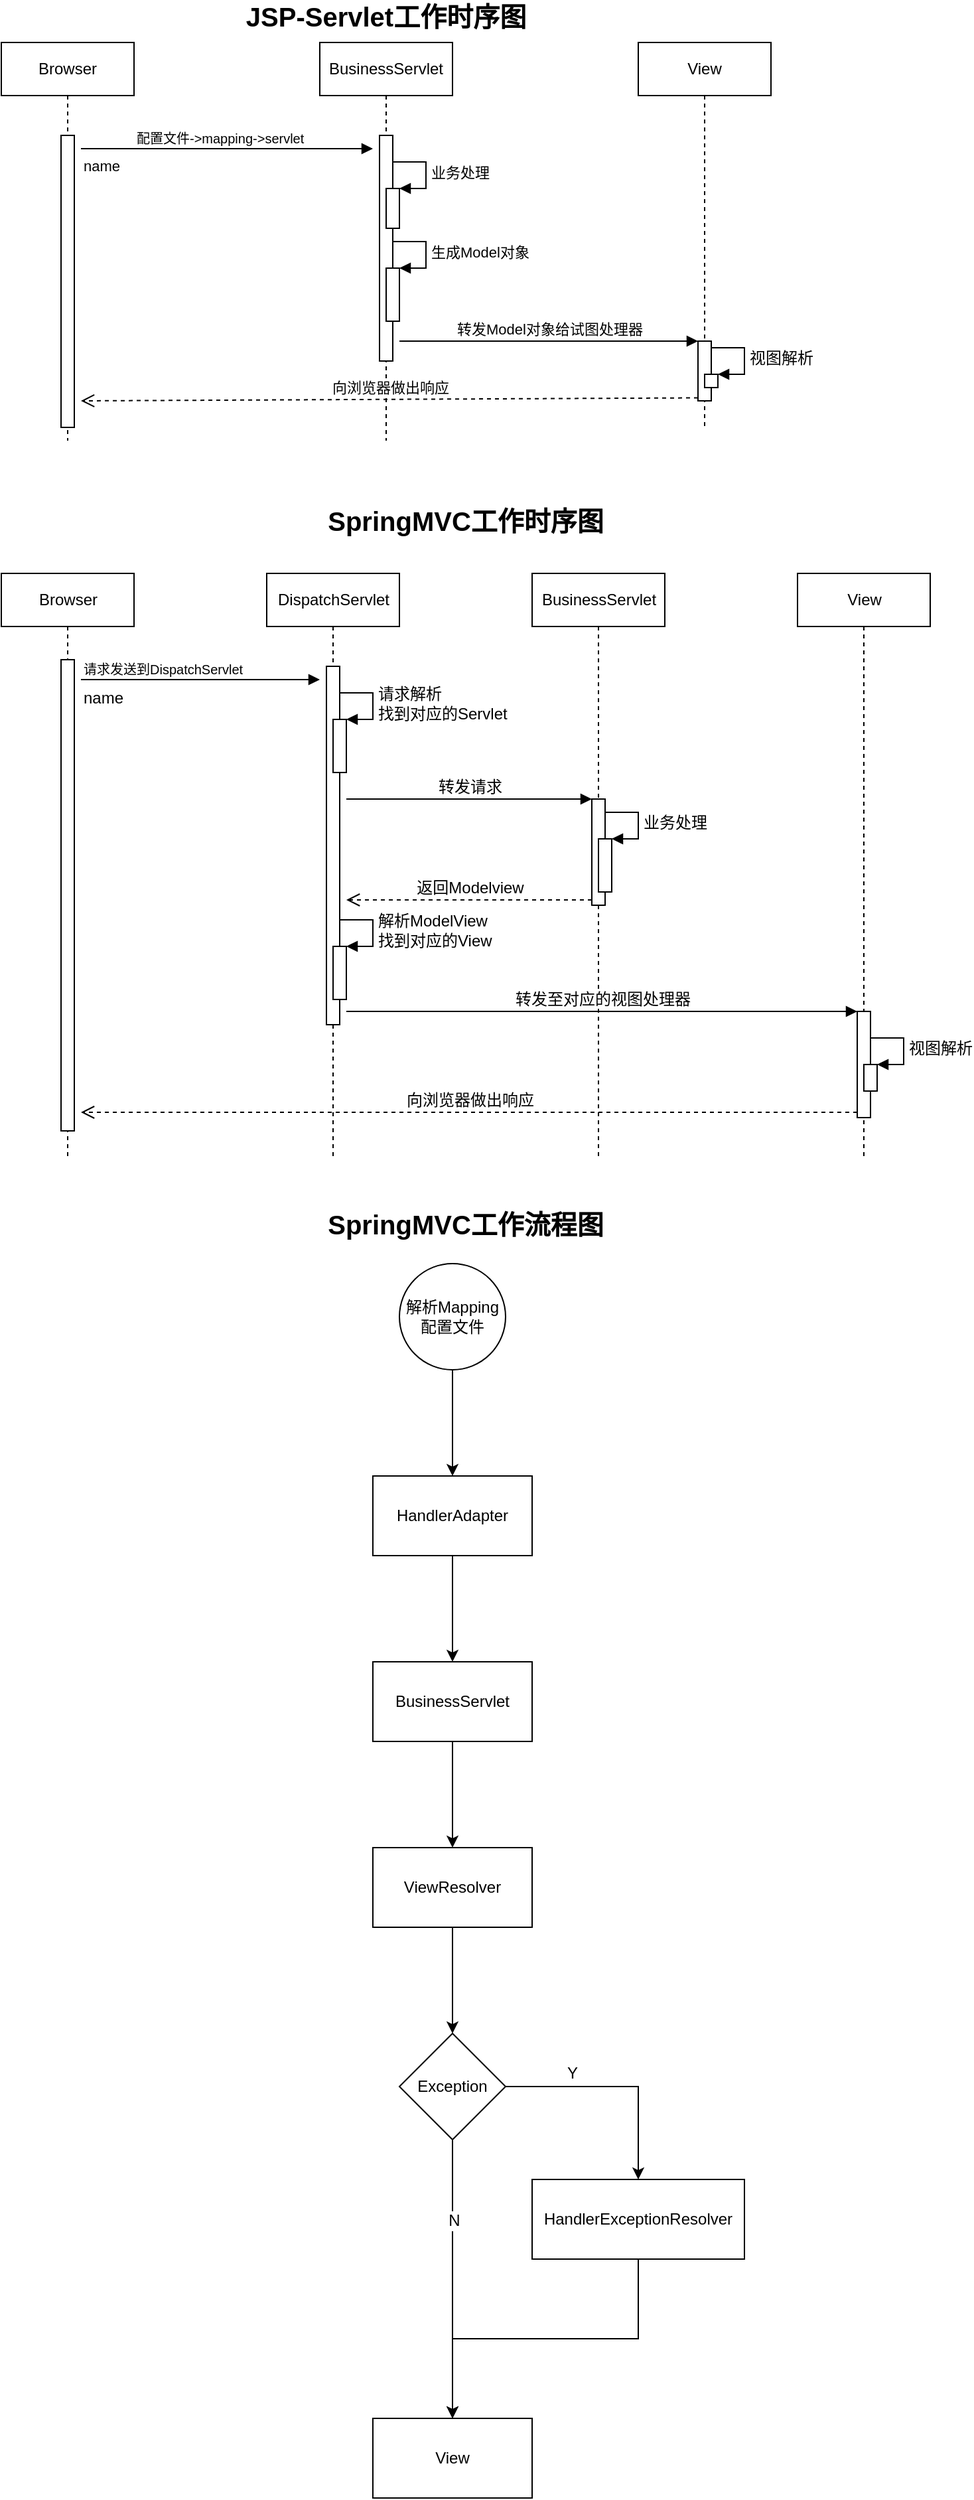 <mxfile version="9.3.1" type="device" userAgent="Mozilla/5.0 (Macintosh; Intel Mac OS X 10_14_1) AppleWebKit/537.36 (KHTML, like Gecko) draw.io/9.3.1 Chrome/66.0.336.181 Electron/3.0.6 Safari/537.36" editor="www.draw.io"><diagram id="8HdPPavlg0hs8LvCiRic" name="Page-1"><mxGraphModel dx="942" dy="750" grid="1" gridSize="10" guides="1" tooltips="1" connect="1" arrows="1" fold="1" page="1" pageScale="1" pageWidth="827" pageHeight="1169" background="#ffffff" math="0" shadow="0"><root><mxCell id="0"/><mxCell id="1" parent="0"/><mxCell id="2" value="Browser" style="shape=umlLifeline;perimeter=lifelinePerimeter;whiteSpace=wrap;html=1;container=1;collapsible=0;recursiveResize=0;outlineConnect=0;fontSize=12;" vertex="1" parent="1"><mxGeometry x="80" y="40" width="100" height="300" as="geometry"/></mxCell><mxCell id="5" value="" style="html=1;points=[];perimeter=orthogonalPerimeter;" vertex="1" parent="2"><mxGeometry x="45" y="70" width="10" height="220" as="geometry"/></mxCell><mxCell id="6" value="name" style="endArrow=block;endFill=1;html=1;edgeStyle=orthogonalEdgeStyle;align=left;verticalAlign=top;" edge="1" parent="2"><mxGeometry x="-1" relative="1" as="geometry"><mxPoint x="60" y="80" as="sourcePoint"/><mxPoint x="280" y="80" as="targetPoint"/></mxGeometry></mxCell><mxCell id="7" value="配置文件-&amp;gt;mapping-&amp;gt;servlet" style="resizable=0;html=1;align=left;verticalAlign=bottom;labelBackgroundColor=#ffffff;fontSize=10;" connectable="0" vertex="1" parent="6"><mxGeometry x="-1" relative="1" as="geometry"><mxPoint x="40" as="offset"/></mxGeometry></mxCell><mxCell id="3" value="BusinessServlet" style="shape=umlLifeline;perimeter=lifelinePerimeter;whiteSpace=wrap;html=1;container=1;collapsible=0;recursiveResize=0;outlineConnect=0;fontSize=12;" vertex="1" parent="1"><mxGeometry x="320" y="40" width="100" height="300" as="geometry"/></mxCell><mxCell id="8" value="" style="html=1;points=[];perimeter=orthogonalPerimeter;" vertex="1" parent="3"><mxGeometry x="45" y="70" width="10" height="170" as="geometry"/></mxCell><mxCell id="9" value="" style="html=1;points=[];perimeter=orthogonalPerimeter;" vertex="1" parent="3"><mxGeometry x="50" y="110" width="10" height="30" as="geometry"/></mxCell><mxCell id="10" value="业务处理" style="edgeStyle=orthogonalEdgeStyle;html=1;align=left;spacingLeft=2;endArrow=block;rounded=0;entryX=1;entryY=0;" edge="1" target="9" parent="3"><mxGeometry relative="1" as="geometry"><mxPoint x="55" y="90" as="sourcePoint"/><Array as="points"><mxPoint x="80" y="90"/></Array></mxGeometry></mxCell><mxCell id="11" value="" style="html=1;points=[];perimeter=orthogonalPerimeter;" vertex="1" parent="3"><mxGeometry x="50" y="170" width="10" height="40" as="geometry"/></mxCell><mxCell id="12" value="生成Model对象" style="edgeStyle=orthogonalEdgeStyle;html=1;align=left;spacingLeft=2;endArrow=block;rounded=0;entryX=1;entryY=0;" edge="1" target="11" parent="3"><mxGeometry relative="1" as="geometry"><mxPoint x="55" y="150" as="sourcePoint"/><Array as="points"><mxPoint x="80" y="150"/></Array></mxGeometry></mxCell><mxCell id="4" value="View" style="shape=umlLifeline;perimeter=lifelinePerimeter;whiteSpace=wrap;html=1;container=1;collapsible=0;recursiveResize=0;outlineConnect=0;fontSize=12;" vertex="1" parent="1"><mxGeometry x="560" y="40" width="100" height="290" as="geometry"/></mxCell><mxCell id="13" value="" style="html=1;points=[];perimeter=orthogonalPerimeter;" vertex="1" parent="4"><mxGeometry x="45" y="225" width="10" height="45" as="geometry"/></mxCell><mxCell id="14" value="转发Model对象给试图处理器" style="html=1;verticalAlign=bottom;endArrow=block;entryX=0;entryY=0;" edge="1" target="13" parent="4"><mxGeometry relative="1" as="geometry"><mxPoint x="-180" y="225" as="sourcePoint"/></mxGeometry></mxCell><mxCell id="15" value="向浏览器做出响应" style="html=1;verticalAlign=bottom;endArrow=open;dashed=1;endSize=8;exitX=0;exitY=0.95;" edge="1" source="13" parent="4"><mxGeometry relative="1" as="geometry"><mxPoint x="-420" y="270" as="targetPoint"/></mxGeometry></mxCell><mxCell id="16" value="JSP-Servlet工作时序图" style="text;html=1;strokeColor=none;fillColor=none;align=center;verticalAlign=middle;whiteSpace=wrap;rounded=0;fontStyle=1;fontSize=20;" vertex="1" parent="1"><mxGeometry x="80" y="10" width="580" height="20" as="geometry"/></mxCell><mxCell id="17" value="SpringMVC工作时序图" style="text;html=1;strokeColor=none;fillColor=none;align=center;verticalAlign=middle;whiteSpace=wrap;rounded=0;fontStyle=1;fontSize=20;" vertex="1" parent="1"><mxGeometry x="80" y="390" width="700" height="20" as="geometry"/></mxCell><mxCell id="18" value="Browser" style="shape=umlLifeline;perimeter=lifelinePerimeter;html=1;container=1;collapsible=0;recursiveResize=0;outlineConnect=0;fontSize=12;" vertex="1" parent="1"><mxGeometry x="80" y="440" width="100" height="440" as="geometry"/></mxCell><mxCell id="22" value="name" style="endArrow=block;endFill=1;html=1;edgeStyle=orthogonalEdgeStyle;align=left;verticalAlign=top;fontSize=12;" edge="1" parent="18"><mxGeometry x="-1" relative="1" as="geometry"><mxPoint x="60" y="80" as="sourcePoint"/><mxPoint x="240" y="80" as="targetPoint"/></mxGeometry></mxCell><mxCell id="23" value="请求发送到DispatchServlet" style="resizable=0;html=1;align=left;verticalAlign=bottom;labelBackgroundColor=#ffffff;fontSize=10;" connectable="0" vertex="1" parent="22"><mxGeometry x="-1" relative="1" as="geometry"/></mxCell><mxCell id="24" value="" style="html=1;points=[];perimeter=orthogonalPerimeter;fontSize=12;" vertex="1" parent="18"><mxGeometry x="45" y="65" width="10" height="355" as="geometry"/></mxCell><mxCell id="19" value="DispatchServlet" style="shape=umlLifeline;perimeter=lifelinePerimeter;html=1;container=1;collapsible=0;recursiveResize=0;outlineConnect=0;fontSize=12;" vertex="1" parent="1"><mxGeometry x="280" y="440" width="100" height="440" as="geometry"/></mxCell><mxCell id="25" value="" style="html=1;points=[];perimeter=orthogonalPerimeter;fontSize=12;" vertex="1" parent="19"><mxGeometry x="45" y="70" width="10" height="270" as="geometry"/></mxCell><mxCell id="26" value="" style="html=1;points=[];perimeter=orthogonalPerimeter;fontSize=12;" vertex="1" parent="19"><mxGeometry x="50" y="110" width="10" height="40" as="geometry"/></mxCell><mxCell id="27" value="请求解析&lt;br&gt;找到对应的Servlet&lt;br&gt;" style="edgeStyle=orthogonalEdgeStyle;html=1;align=left;spacingLeft=2;endArrow=block;rounded=0;entryX=1;entryY=0;fontSize=12;" edge="1" target="26" parent="19"><mxGeometry relative="1" as="geometry"><mxPoint x="55" y="90" as="sourcePoint"/><Array as="points"><mxPoint x="80" y="90"/></Array></mxGeometry></mxCell><mxCell id="35" value="" style="html=1;points=[];perimeter=orthogonalPerimeter;fontSize=12;" vertex="1" parent="19"><mxGeometry x="50" y="281" width="10" height="40" as="geometry"/></mxCell><mxCell id="36" value="解析ModelView&lt;br&gt;找到对应的View&lt;br&gt;" style="edgeStyle=orthogonalEdgeStyle;html=1;align=left;spacingLeft=2;endArrow=block;rounded=0;entryX=1;entryY=0;fontSize=12;" edge="1" target="35" parent="19"><mxGeometry relative="1" as="geometry"><mxPoint x="55" y="261" as="sourcePoint"/><Array as="points"><mxPoint x="80" y="261"/></Array></mxGeometry></mxCell><mxCell id="20" value="BusinessServlet" style="shape=umlLifeline;perimeter=lifelinePerimeter;html=1;container=1;collapsible=0;recursiveResize=0;outlineConnect=0;fontSize=12;" vertex="1" parent="1"><mxGeometry x="480" y="440" width="100" height="440" as="geometry"/></mxCell><mxCell id="28" value="" style="html=1;points=[];perimeter=orthogonalPerimeter;fontSize=12;" vertex="1" parent="20"><mxGeometry x="45" y="170" width="10" height="80" as="geometry"/></mxCell><mxCell id="29" value="转发请求" style="html=1;verticalAlign=bottom;endArrow=block;entryX=0;entryY=0;fontSize=12;" edge="1" target="28" parent="20"><mxGeometry relative="1" as="geometry"><mxPoint x="-140" y="170" as="sourcePoint"/></mxGeometry></mxCell><mxCell id="30" value="返回Modelview" style="html=1;verticalAlign=bottom;endArrow=open;dashed=1;endSize=8;exitX=0;exitY=0.95;fontSize=12;" edge="1" source="28" parent="20"><mxGeometry relative="1" as="geometry"><mxPoint x="-140" y="246" as="targetPoint"/></mxGeometry></mxCell><mxCell id="31" value="" style="html=1;points=[];perimeter=orthogonalPerimeter;fontSize=12;" vertex="1" parent="20"><mxGeometry x="50" y="200" width="10" height="40" as="geometry"/></mxCell><mxCell id="32" value="业务处理" style="edgeStyle=orthogonalEdgeStyle;html=1;align=left;spacingLeft=2;endArrow=block;rounded=0;entryX=1;entryY=0;fontSize=12;" edge="1" target="31" parent="20"><mxGeometry relative="1" as="geometry"><mxPoint x="55" y="180" as="sourcePoint"/><Array as="points"><mxPoint x="80" y="180"/></Array></mxGeometry></mxCell><mxCell id="21" value="View" style="shape=umlLifeline;perimeter=lifelinePerimeter;html=1;container=1;collapsible=0;recursiveResize=0;outlineConnect=0;fontSize=12;" vertex="1" parent="1"><mxGeometry x="680" y="440" width="100" height="440" as="geometry"/></mxCell><mxCell id="37" value="" style="html=1;points=[];perimeter=orthogonalPerimeter;fontSize=12;" vertex="1" parent="21"><mxGeometry x="45" y="330" width="10" height="80" as="geometry"/></mxCell><mxCell id="38" value="转发至对应的视图处理器" style="html=1;verticalAlign=bottom;endArrow=block;entryX=0;entryY=0;fontSize=12;" edge="1" target="37" parent="21"><mxGeometry relative="1" as="geometry"><mxPoint x="-340" y="330" as="sourcePoint"/></mxGeometry></mxCell><mxCell id="39" value="向浏览器做出响应" style="html=1;verticalAlign=bottom;endArrow=open;dashed=1;endSize=8;exitX=0;exitY=0.95;fontSize=12;" edge="1" source="37" parent="21"><mxGeometry relative="1" as="geometry"><mxPoint x="-540" y="406" as="targetPoint"/></mxGeometry></mxCell><mxCell id="40" value="" style="html=1;points=[];perimeter=orthogonalPerimeter;fontSize=12;" vertex="1" parent="21"><mxGeometry x="50" y="370" width="10" height="20" as="geometry"/></mxCell><mxCell id="41" value="视图解析" style="edgeStyle=orthogonalEdgeStyle;html=1;align=left;spacingLeft=2;endArrow=block;rounded=0;entryX=1;entryY=0;fontSize=12;" edge="1" target="40" parent="21"><mxGeometry relative="1" as="geometry"><mxPoint x="55" y="350" as="sourcePoint"/><Array as="points"><mxPoint x="80" y="350"/></Array></mxGeometry></mxCell><mxCell id="42" value="" style="html=1;points=[];perimeter=orthogonalPerimeter;fontSize=12;" vertex="1" parent="1"><mxGeometry x="610" y="290" width="10" height="10" as="geometry"/></mxCell><mxCell id="43" value="视图解析" style="edgeStyle=orthogonalEdgeStyle;html=1;align=left;spacingLeft=2;endArrow=block;rounded=0;entryX=1;entryY=0;fontSize=12;" edge="1" target="42" parent="1"><mxGeometry relative="1" as="geometry"><mxPoint x="615" y="270" as="sourcePoint"/><Array as="points"><mxPoint x="640" y="270"/></Array></mxGeometry></mxCell><mxCell id="44" value="SpringMVC工作流程图" style="text;html=1;strokeColor=none;fillColor=none;align=center;verticalAlign=middle;whiteSpace=wrap;rounded=0;fontStyle=1;fontSize=20;" vertex="1" parent="1"><mxGeometry x="80" y="920" width="700" height="20" as="geometry"/></mxCell><mxCell id="47" value="" style="edgeStyle=orthogonalEdgeStyle;rounded=0;html=1;jettySize=auto;orthogonalLoop=1;fontSize=12;" edge="1" parent="1" source="45"><mxGeometry relative="1" as="geometry"><mxPoint x="420" y="1120" as="targetPoint"/></mxGeometry></mxCell><mxCell id="45" value="解析Mapping配置文件" style="ellipse;whiteSpace=wrap;html=1;aspect=fixed;fontSize=12;" vertex="1" parent="1"><mxGeometry x="380" y="960" width="80" height="80" as="geometry"/></mxCell><mxCell id="50" value="" style="edgeStyle=orthogonalEdgeStyle;rounded=0;html=1;jettySize=auto;orthogonalLoop=1;fontSize=12;" edge="1" parent="1" source="48" target="49"><mxGeometry relative="1" as="geometry"/></mxCell><mxCell id="48" value="HandlerAdapter" style="rounded=0;whiteSpace=wrap;html=1;fontSize=12;" vertex="1" parent="1"><mxGeometry x="360" y="1120" width="120" height="60" as="geometry"/></mxCell><mxCell id="52" value="" style="edgeStyle=orthogonalEdgeStyle;rounded=0;html=1;jettySize=auto;orthogonalLoop=1;fontSize=12;" edge="1" parent="1" source="49" target="51"><mxGeometry relative="1" as="geometry"/></mxCell><mxCell id="49" value="BusinessServlet" style="rounded=0;whiteSpace=wrap;html=1;fontSize=12;" vertex="1" parent="1"><mxGeometry x="360" y="1260" width="120" height="60" as="geometry"/></mxCell><mxCell id="54" value="" style="edgeStyle=orthogonalEdgeStyle;rounded=0;html=1;jettySize=auto;orthogonalLoop=1;fontSize=12;" edge="1" parent="1" source="51"><mxGeometry relative="1" as="geometry"><mxPoint x="420" y="1540" as="targetPoint"/></mxGeometry></mxCell><mxCell id="51" value="ViewResolver" style="rounded=0;whiteSpace=wrap;html=1;fontSize=12;" vertex="1" parent="1"><mxGeometry x="360" y="1400" width="120" height="60" as="geometry"/></mxCell><mxCell id="59" value="" style="edgeStyle=orthogonalEdgeStyle;rounded=0;html=1;jettySize=auto;orthogonalLoop=1;fontSize=12;entryX=0.5;entryY=0;" edge="1" parent="1" source="55" target="60"><mxGeometry relative="1" as="geometry"><mxPoint x="560" y="1700" as="targetPoint"/></mxGeometry></mxCell><mxCell id="65" value="Y" style="text;html=1;resizable=0;points=[];align=center;verticalAlign=middle;labelBackgroundColor=#ffffff;fontSize=12;" vertex="1" connectable="0" parent="59"><mxGeometry x="-0.388" y="-2" relative="1" as="geometry"><mxPoint x="-2" y="-12" as="offset"/></mxGeometry></mxCell><mxCell id="64" value="" style="edgeStyle=orthogonalEdgeStyle;rounded=0;html=1;jettySize=auto;orthogonalLoop=1;fontSize=12;" edge="1" parent="1" source="55"><mxGeometry relative="1" as="geometry"><mxPoint x="420" y="1830" as="targetPoint"/></mxGeometry></mxCell><mxCell id="66" value="N" style="text;html=1;resizable=0;points=[];align=center;verticalAlign=middle;labelBackgroundColor=#ffffff;fontSize=12;" vertex="1" connectable="0" parent="64"><mxGeometry x="-0.419" y="1" relative="1" as="geometry"><mxPoint as="offset"/></mxGeometry></mxCell><mxCell id="55" value="Exception" style="rhombus;whiteSpace=wrap;html=1;fontSize=12;" vertex="1" parent="1"><mxGeometry x="380" y="1540" width="80" height="80" as="geometry"/></mxCell><mxCell id="62" value="" style="edgeStyle=orthogonalEdgeStyle;rounded=0;html=1;jettySize=auto;orthogonalLoop=1;fontSize=12;" edge="1" parent="1" source="60" target="61"><mxGeometry relative="1" as="geometry"/></mxCell><mxCell id="60" value="HandlerExceptionResolver" style="rounded=0;whiteSpace=wrap;html=1;fontSize=12;" vertex="1" parent="1"><mxGeometry x="480" y="1650" width="160" height="60" as="geometry"/></mxCell><mxCell id="61" value="View" style="rounded=0;whiteSpace=wrap;html=1;fontSize=12;" vertex="1" parent="1"><mxGeometry x="360" y="1830" width="120" height="60" as="geometry"/></mxCell></root></mxGraphModel></diagram></mxfile>